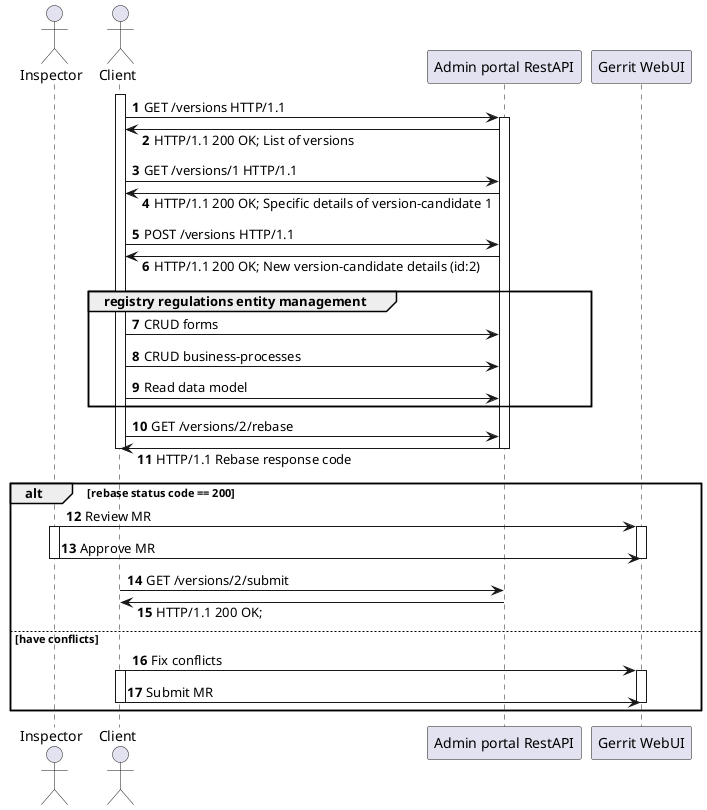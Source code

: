 @startuml


autonumber
skinparam responseMessageBelowArrow true

actor "Inspector" as Inspector

actor "Client" as Client

participant "Admin portal RestAPI" as Service

participant "Gerrit WebUI" as Gerrit

activate Client

Client -> Service: GET /versions HTTP/1.1
activate Service
Client <- Service: HTTP/1.1 200 OK; List of versions

Client -> Service: GET /versions/1 HTTP/1.1
Client <- Service: HTTP/1.1 200 OK; Specific details of version-candidate 1

Client -> Service: POST /versions HTTP/1.1
Client <- Service: HTTP/1.1 200 OK; New version-candidate details (id:2)

group registry regulations entity management

Client -> Service: CRUD forms
Client -> Service: CRUD business-processes
Client -> Service: Read data model

end

Client -> Service: GET /versions/2/rebase
Client <- Service: HTTP/1.1 Rebase response code

deactivate Client
deactivate Service

alt rebase status code == 200

Inspector -> Gerrit: Review MR
activate Inspector
activate Gerrit
Inspector -> Gerrit: Approve MR
deactivate Gerrit
deactivate Inspector

Client -> Service: GET /versions/2/submit
Client <- Service: HTTP/1.1 200 OK;

else have conflicts

Client -> Gerrit: Fix conflicts
activate Client
activate Gerrit

Client -> Gerrit: Submit MR

deactivate Gerrit
deactivate Client

end

@enduml